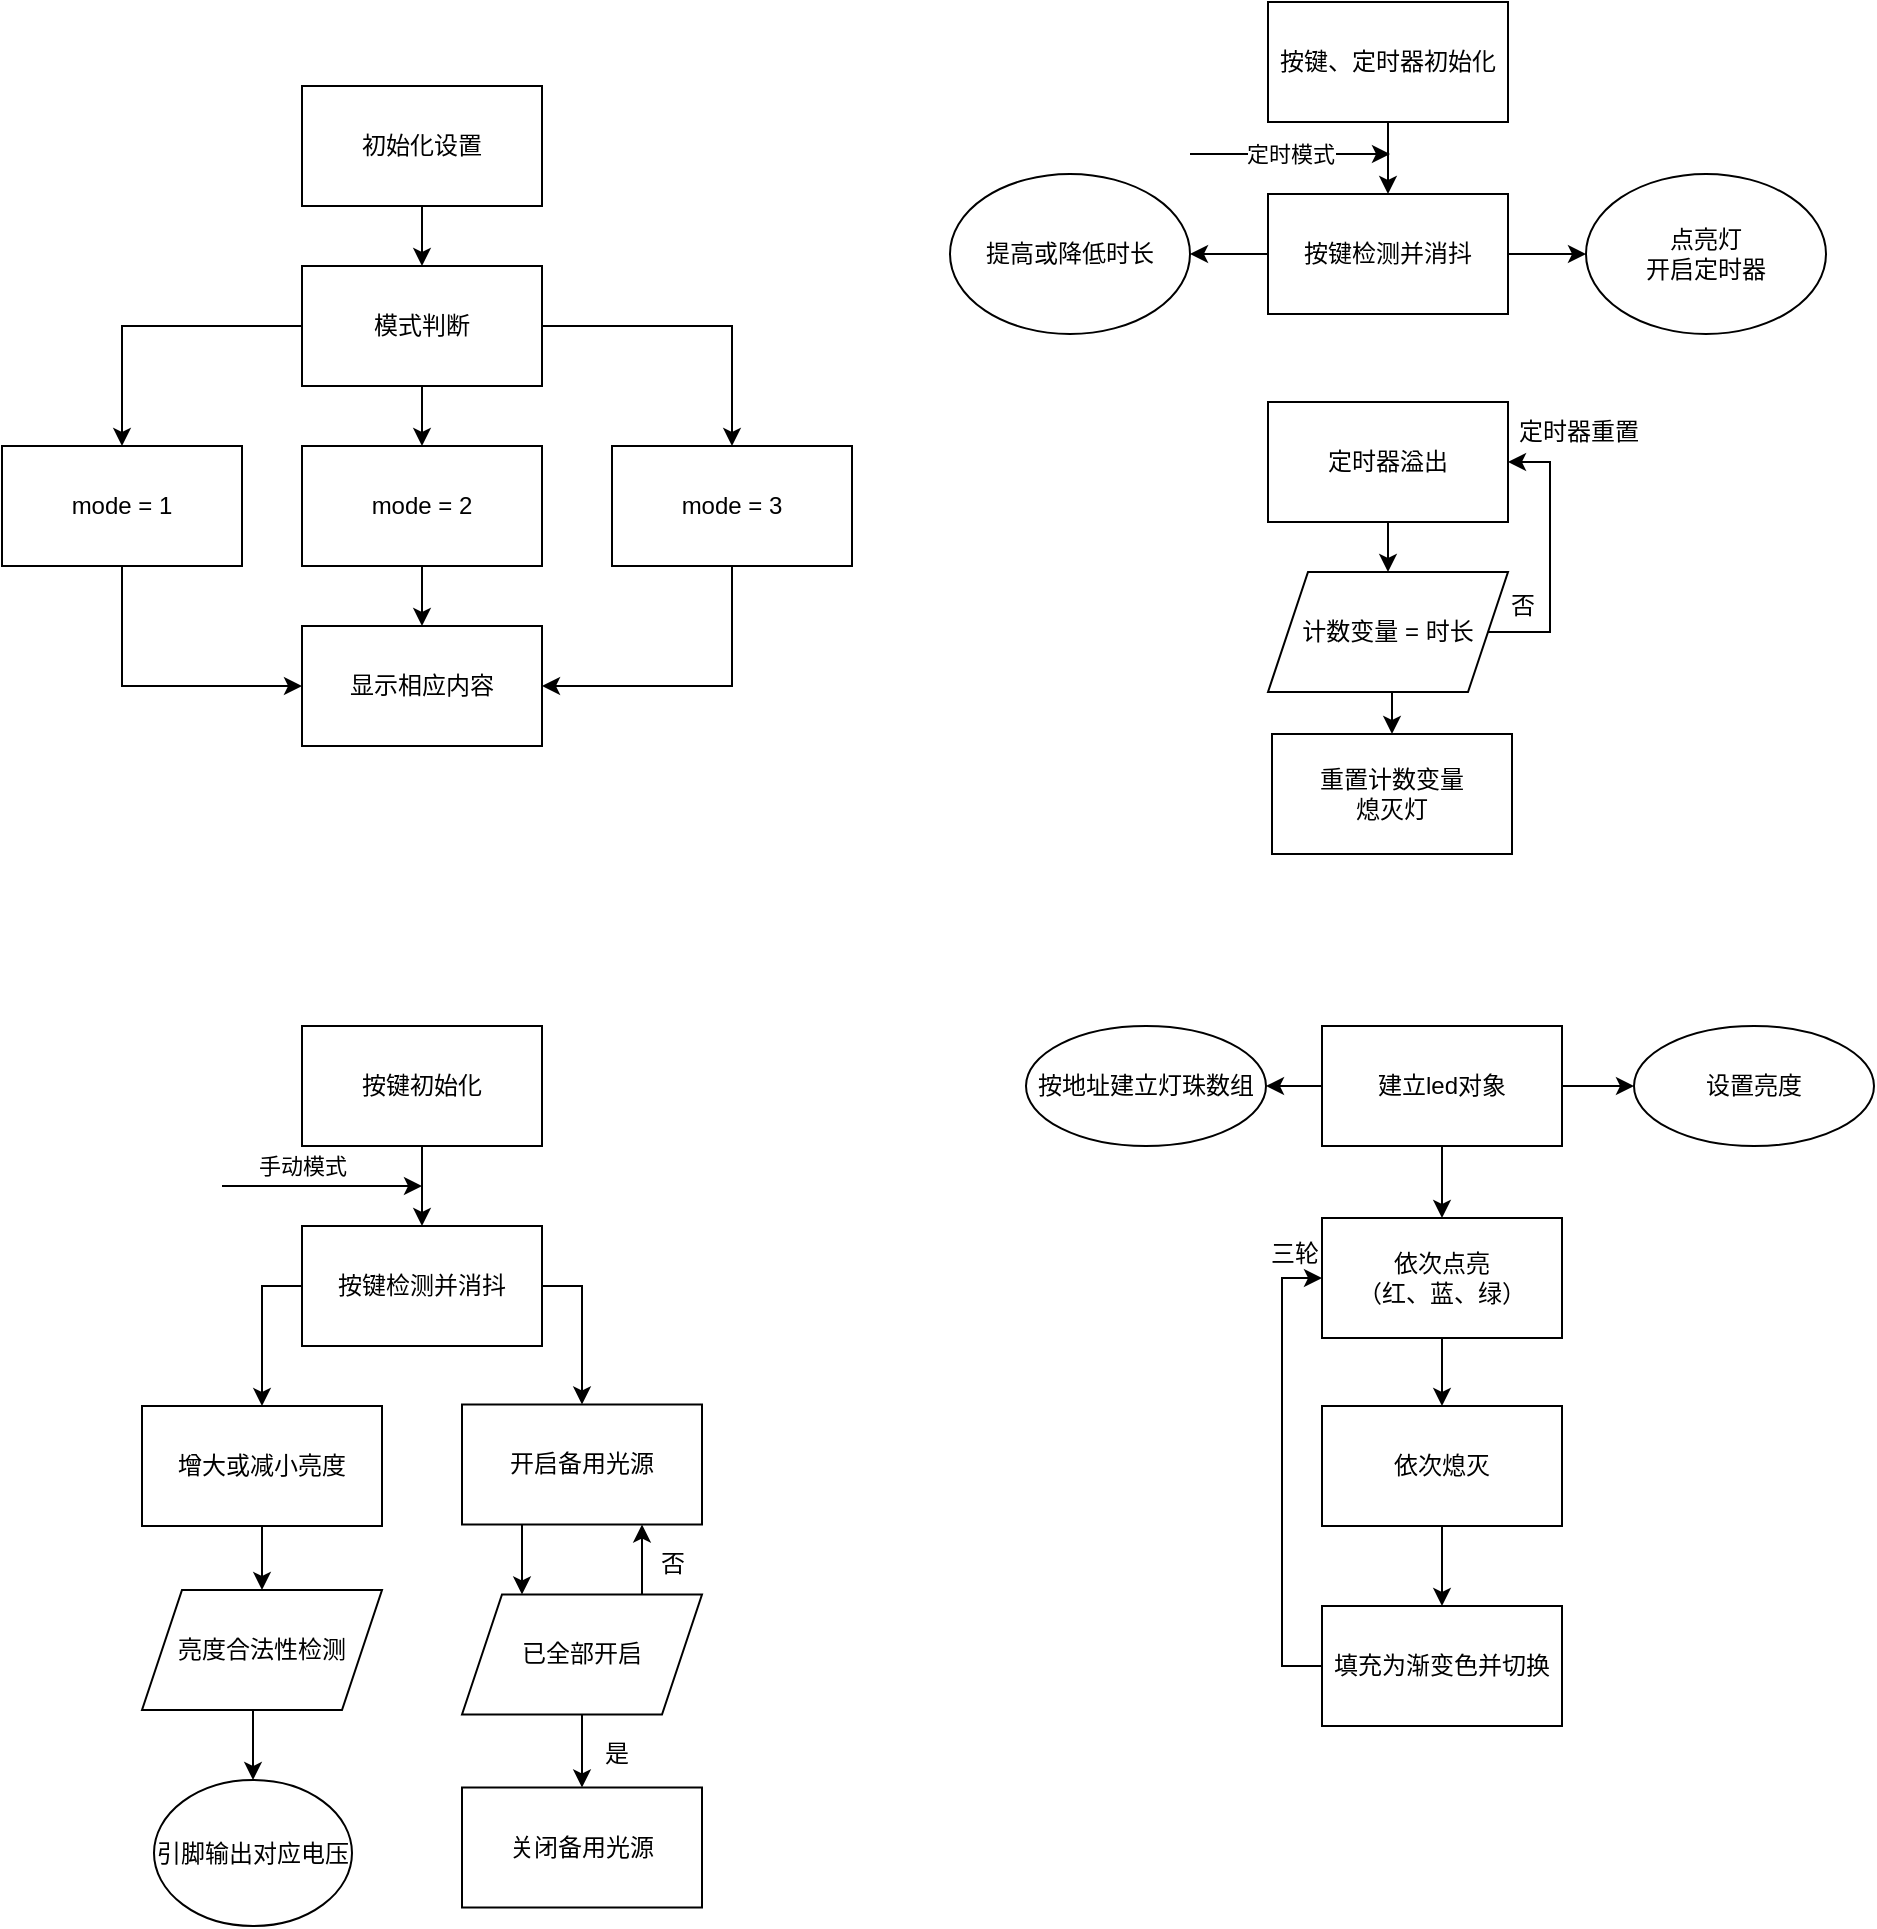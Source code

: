 <mxfile version="16.5.1" type="device"><diagram id="XdiWf3SD2guauTVzQ7L4" name="第 1 页"><mxGraphModel dx="1038" dy="659" grid="0" gridSize="28" guides="1" tooltips="1" connect="1" arrows="1" fold="1" page="1" pageScale="1" pageWidth="1169" pageHeight="1654" math="0" shadow="0"><root><mxCell id="0"/><mxCell id="1" parent="0"/><mxCell id="Gu4pqVH3dIvsJhl8JQ45-9" style="edgeStyle=orthogonalEdgeStyle;rounded=0;orthogonalLoop=1;jettySize=auto;html=1;exitX=0.5;exitY=1;exitDx=0;exitDy=0;entryX=0.5;entryY=0;entryDx=0;entryDy=0;" parent="1" source="Gu4pqVH3dIvsJhl8JQ45-1" target="Gu4pqVH3dIvsJhl8JQ45-2" edge="1"><mxGeometry relative="1" as="geometry"/></mxCell><mxCell id="Gu4pqVH3dIvsJhl8JQ45-1" value="初始化设置" style="rounded=0;whiteSpace=wrap;html=1;" parent="1" vertex="1"><mxGeometry x="370" y="190" width="120" height="60" as="geometry"/></mxCell><mxCell id="Gu4pqVH3dIvsJhl8JQ45-4" value="" style="edgeStyle=orthogonalEdgeStyle;rounded=0;orthogonalLoop=1;jettySize=auto;html=1;" parent="1" source="Gu4pqVH3dIvsJhl8JQ45-2" target="Gu4pqVH3dIvsJhl8JQ45-3" edge="1"><mxGeometry relative="1" as="geometry"/></mxCell><mxCell id="Gu4pqVH3dIvsJhl8JQ45-7" style="edgeStyle=orthogonalEdgeStyle;rounded=0;orthogonalLoop=1;jettySize=auto;html=1;exitX=1;exitY=0.5;exitDx=0;exitDy=0;entryX=0.5;entryY=0;entryDx=0;entryDy=0;" parent="1" source="Gu4pqVH3dIvsJhl8JQ45-2" target="Gu4pqVH3dIvsJhl8JQ45-6" edge="1"><mxGeometry relative="1" as="geometry"/></mxCell><mxCell id="Gu4pqVH3dIvsJhl8JQ45-8" style="edgeStyle=orthogonalEdgeStyle;rounded=0;orthogonalLoop=1;jettySize=auto;html=1;exitX=0.5;exitY=1;exitDx=0;exitDy=0;entryX=0.5;entryY=0;entryDx=0;entryDy=0;" parent="1" source="Gu4pqVH3dIvsJhl8JQ45-2" target="Gu4pqVH3dIvsJhl8JQ45-5" edge="1"><mxGeometry relative="1" as="geometry"/></mxCell><mxCell id="Gu4pqVH3dIvsJhl8JQ45-2" value="模式判断" style="rounded=0;whiteSpace=wrap;html=1;" parent="1" vertex="1"><mxGeometry x="370" y="280" width="120" height="60" as="geometry"/></mxCell><mxCell id="Gu4pqVH3dIvsJhl8JQ45-11" style="edgeStyle=orthogonalEdgeStyle;rounded=0;orthogonalLoop=1;jettySize=auto;html=1;exitX=0.5;exitY=1;exitDx=0;exitDy=0;entryX=0;entryY=0.5;entryDx=0;entryDy=0;" parent="1" source="Gu4pqVH3dIvsJhl8JQ45-3" target="Gu4pqVH3dIvsJhl8JQ45-10" edge="1"><mxGeometry relative="1" as="geometry"/></mxCell><mxCell id="Gu4pqVH3dIvsJhl8JQ45-3" value="mode = 1" style="whiteSpace=wrap;html=1;rounded=0;" parent="1" vertex="1"><mxGeometry x="220" y="370" width="120" height="60" as="geometry"/></mxCell><mxCell id="Gu4pqVH3dIvsJhl8JQ45-12" style="edgeStyle=orthogonalEdgeStyle;rounded=0;orthogonalLoop=1;jettySize=auto;html=1;exitX=0.5;exitY=1;exitDx=0;exitDy=0;entryX=0.5;entryY=0;entryDx=0;entryDy=0;" parent="1" source="Gu4pqVH3dIvsJhl8JQ45-5" target="Gu4pqVH3dIvsJhl8JQ45-10" edge="1"><mxGeometry relative="1" as="geometry"/></mxCell><mxCell id="Gu4pqVH3dIvsJhl8JQ45-5" value="mode = 2" style="whiteSpace=wrap;html=1;rounded=0;" parent="1" vertex="1"><mxGeometry x="370" y="370" width="120" height="60" as="geometry"/></mxCell><mxCell id="Gu4pqVH3dIvsJhl8JQ45-13" style="edgeStyle=orthogonalEdgeStyle;rounded=0;orthogonalLoop=1;jettySize=auto;html=1;exitX=0.5;exitY=1;exitDx=0;exitDy=0;entryX=1;entryY=0.5;entryDx=0;entryDy=0;" parent="1" source="Gu4pqVH3dIvsJhl8JQ45-6" target="Gu4pqVH3dIvsJhl8JQ45-10" edge="1"><mxGeometry relative="1" as="geometry"/></mxCell><mxCell id="Gu4pqVH3dIvsJhl8JQ45-6" value="mode = 3" style="rounded=0;whiteSpace=wrap;html=1;" parent="1" vertex="1"><mxGeometry x="525" y="370" width="120" height="60" as="geometry"/></mxCell><mxCell id="Gu4pqVH3dIvsJhl8JQ45-10" value="显示相应内容" style="rounded=0;whiteSpace=wrap;html=1;" parent="1" vertex="1"><mxGeometry x="370" y="460" width="120" height="60" as="geometry"/></mxCell><mxCell id="Gu4pqVH3dIvsJhl8JQ45-22" style="edgeStyle=orthogonalEdgeStyle;rounded=0;orthogonalLoop=1;jettySize=auto;html=1;exitX=0.5;exitY=1;exitDx=0;exitDy=0;entryX=0.5;entryY=0;entryDx=0;entryDy=0;" parent="1" source="Gu4pqVH3dIvsJhl8JQ45-14" target="Gu4pqVH3dIvsJhl8JQ45-16" edge="1"><mxGeometry relative="1" as="geometry"/></mxCell><mxCell id="Gu4pqVH3dIvsJhl8JQ45-14" value="按键初始化" style="rounded=0;whiteSpace=wrap;html=1;" parent="1" vertex="1"><mxGeometry x="370" y="660" width="120" height="60" as="geometry"/></mxCell><mxCell id="Gu4pqVH3dIvsJhl8JQ45-26" style="edgeStyle=orthogonalEdgeStyle;rounded=0;orthogonalLoop=1;jettySize=auto;html=1;exitX=1;exitY=0.5;exitDx=0;exitDy=0;entryX=0.5;entryY=0;entryDx=0;entryDy=0;" parent="1" source="Gu4pqVH3dIvsJhl8JQ45-16" target="Gu4pqVH3dIvsJhl8JQ45-25" edge="1"><mxGeometry relative="1" as="geometry"/></mxCell><mxCell id="Gu4pqVH3dIvsJhl8JQ45-28" style="edgeStyle=orthogonalEdgeStyle;rounded=0;orthogonalLoop=1;jettySize=auto;html=1;exitX=0;exitY=0.5;exitDx=0;exitDy=0;entryX=0.5;entryY=0;entryDx=0;entryDy=0;" parent="1" source="Gu4pqVH3dIvsJhl8JQ45-16" target="Gu4pqVH3dIvsJhl8JQ45-23" edge="1"><mxGeometry relative="1" as="geometry"/></mxCell><mxCell id="Gu4pqVH3dIvsJhl8JQ45-16" value="按键检测并消抖" style="rounded=0;whiteSpace=wrap;html=1;" parent="1" vertex="1"><mxGeometry x="370" y="760" width="120" height="60" as="geometry"/></mxCell><mxCell id="Gu4pqVH3dIvsJhl8JQ45-20" value="" style="endArrow=classic;html=1;rounded=0;" parent="1" edge="1"><mxGeometry relative="1" as="geometry"><mxPoint x="330" y="740" as="sourcePoint"/><mxPoint x="430" y="740" as="targetPoint"/></mxGeometry></mxCell><mxCell id="Gu4pqVH3dIvsJhl8JQ45-21" value="手动模式" style="edgeLabel;resizable=0;html=1;align=center;verticalAlign=middle;" parent="Gu4pqVH3dIvsJhl8JQ45-20" connectable="0" vertex="1"><mxGeometry relative="1" as="geometry"><mxPoint x="-10" y="-10" as="offset"/></mxGeometry></mxCell><mxCell id="Gu4pqVH3dIvsJhl8JQ45-90" style="edgeStyle=orthogonalEdgeStyle;rounded=0;orthogonalLoop=1;jettySize=auto;html=1;exitX=0.5;exitY=1;exitDx=0;exitDy=0;entryX=0.5;entryY=0;entryDx=0;entryDy=0;" parent="1" source="Gu4pqVH3dIvsJhl8JQ45-23" target="Gu4pqVH3dIvsJhl8JQ45-78" edge="1"><mxGeometry relative="1" as="geometry"/></mxCell><mxCell id="Gu4pqVH3dIvsJhl8JQ45-23" value="增大或减小亮度" style="rounded=0;whiteSpace=wrap;html=1;" parent="1" vertex="1"><mxGeometry x="290" y="850" width="120" height="60" as="geometry"/></mxCell><mxCell id="Gu4pqVH3dIvsJhl8JQ45-36" style="edgeStyle=orthogonalEdgeStyle;rounded=0;orthogonalLoop=1;jettySize=auto;html=1;exitX=0.25;exitY=1;exitDx=0;exitDy=0;entryX=0.25;entryY=0;entryDx=0;entryDy=0;" parent="1" source="Gu4pqVH3dIvsJhl8JQ45-25" target="Gu4pqVH3dIvsJhl8JQ45-34" edge="1"><mxGeometry relative="1" as="geometry"/></mxCell><mxCell id="Gu4pqVH3dIvsJhl8JQ45-25" value="开启备用光源" style="rounded=0;whiteSpace=wrap;html=1;" parent="1" vertex="1"><mxGeometry x="450" y="849.25" width="120" height="60" as="geometry"/></mxCell><mxCell id="Gu4pqVH3dIvsJhl8JQ45-37" style="edgeStyle=orthogonalEdgeStyle;rounded=0;orthogonalLoop=1;jettySize=auto;html=1;exitX=0.75;exitY=0;exitDx=0;exitDy=0;entryX=0.75;entryY=1;entryDx=0;entryDy=0;" parent="1" source="Gu4pqVH3dIvsJhl8JQ45-34" target="Gu4pqVH3dIvsJhl8JQ45-25" edge="1"><mxGeometry relative="1" as="geometry"/></mxCell><mxCell id="Gu4pqVH3dIvsJhl8JQ45-44" style="edgeStyle=orthogonalEdgeStyle;rounded=0;orthogonalLoop=1;jettySize=auto;html=1;exitX=0.5;exitY=1;exitDx=0;exitDy=0;entryX=0.5;entryY=0;entryDx=0;entryDy=0;" parent="1" source="Gu4pqVH3dIvsJhl8JQ45-34" target="Gu4pqVH3dIvsJhl8JQ45-43" edge="1"><mxGeometry relative="1" as="geometry"/></mxCell><mxCell id="Gu4pqVH3dIvsJhl8JQ45-34" value="已全部开启" style="shape=parallelogram;perimeter=parallelogramPerimeter;whiteSpace=wrap;html=1;fixedSize=1;" parent="1" vertex="1"><mxGeometry x="450" y="944.25" width="120" height="60" as="geometry"/></mxCell><mxCell id="Gu4pqVH3dIvsJhl8JQ45-38" value="否" style="text;html=1;align=center;verticalAlign=middle;resizable=0;points=[];autosize=1;strokeColor=none;fillColor=none;" parent="1" vertex="1"><mxGeometry x="540" y="919.25" width="30" height="20" as="geometry"/></mxCell><mxCell id="Gu4pqVH3dIvsJhl8JQ45-39" value="引脚输出对应电压" style="ellipse;whiteSpace=wrap;html=1;" parent="1" vertex="1"><mxGeometry x="296" y="1037" width="99" height="73" as="geometry"/></mxCell><mxCell id="Gu4pqVH3dIvsJhl8JQ45-43" value="关闭备用光源" style="rounded=0;whiteSpace=wrap;html=1;" parent="1" vertex="1"><mxGeometry x="450" y="1040.75" width="120" height="60" as="geometry"/></mxCell><mxCell id="Gu4pqVH3dIvsJhl8JQ45-45" value="是" style="text;html=1;align=center;verticalAlign=middle;resizable=0;points=[];autosize=1;strokeColor=none;fillColor=none;" parent="1" vertex="1"><mxGeometry x="512" y="1014.25" width="30" height="20" as="geometry"/></mxCell><mxCell id="Gu4pqVH3dIvsJhl8JQ45-58" value="" style="edgeStyle=orthogonalEdgeStyle;rounded=0;orthogonalLoop=1;jettySize=auto;html=1;" parent="1" source="Gu4pqVH3dIvsJhl8JQ45-54" target="Gu4pqVH3dIvsJhl8JQ45-57" edge="1"><mxGeometry relative="1" as="geometry"/></mxCell><mxCell id="Gu4pqVH3dIvsJhl8JQ45-60" value="" style="edgeStyle=orthogonalEdgeStyle;rounded=0;orthogonalLoop=1;jettySize=auto;html=1;" parent="1" source="Gu4pqVH3dIvsJhl8JQ45-54" target="Gu4pqVH3dIvsJhl8JQ45-59" edge="1"><mxGeometry relative="1" as="geometry"/></mxCell><mxCell id="Gu4pqVH3dIvsJhl8JQ45-70" value="" style="edgeStyle=orthogonalEdgeStyle;rounded=0;orthogonalLoop=1;jettySize=auto;html=1;" parent="1" source="Gu4pqVH3dIvsJhl8JQ45-54" target="Gu4pqVH3dIvsJhl8JQ45-69" edge="1"><mxGeometry relative="1" as="geometry"/></mxCell><mxCell id="Gu4pqVH3dIvsJhl8JQ45-54" value="建立led对象" style="rounded=0;whiteSpace=wrap;html=1;" parent="1" vertex="1"><mxGeometry x="880" y="660" width="120" height="60" as="geometry"/></mxCell><mxCell id="Gu4pqVH3dIvsJhl8JQ45-57" value="设置亮度" style="ellipse;whiteSpace=wrap;html=1;rounded=0;" parent="1" vertex="1"><mxGeometry x="1036" y="660" width="120" height="60" as="geometry"/></mxCell><mxCell id="Gu4pqVH3dIvsJhl8JQ45-63" style="edgeStyle=orthogonalEdgeStyle;rounded=0;orthogonalLoop=1;jettySize=auto;html=1;exitX=0.5;exitY=1;exitDx=0;exitDy=0;entryX=0.5;entryY=0;entryDx=0;entryDy=0;" parent="1" source="Gu4pqVH3dIvsJhl8JQ45-59" target="Gu4pqVH3dIvsJhl8JQ45-61" edge="1"><mxGeometry relative="1" as="geometry"/></mxCell><mxCell id="Gu4pqVH3dIvsJhl8JQ45-59" value="依次点亮&lt;br&gt;（红、蓝、绿）" style="whiteSpace=wrap;html=1;rounded=0;" parent="1" vertex="1"><mxGeometry x="880" y="756" width="120" height="60" as="geometry"/></mxCell><mxCell id="Gu4pqVH3dIvsJhl8JQ45-64" style="edgeStyle=orthogonalEdgeStyle;rounded=0;orthogonalLoop=1;jettySize=auto;html=1;exitX=0.5;exitY=1;exitDx=0;exitDy=0;entryX=0.5;entryY=0;entryDx=0;entryDy=0;" parent="1" source="Gu4pqVH3dIvsJhl8JQ45-61" target="Gu4pqVH3dIvsJhl8JQ45-62" edge="1"><mxGeometry relative="1" as="geometry"/></mxCell><mxCell id="Gu4pqVH3dIvsJhl8JQ45-61" value="依次熄灭" style="rounded=0;whiteSpace=wrap;html=1;" parent="1" vertex="1"><mxGeometry x="880" y="850" width="120" height="60" as="geometry"/></mxCell><mxCell id="Gu4pqVH3dIvsJhl8JQ45-67" style="edgeStyle=orthogonalEdgeStyle;rounded=0;orthogonalLoop=1;jettySize=auto;html=1;exitX=0;exitY=0.5;exitDx=0;exitDy=0;entryX=0;entryY=0.5;entryDx=0;entryDy=0;" parent="1" source="Gu4pqVH3dIvsJhl8JQ45-62" target="Gu4pqVH3dIvsJhl8JQ45-59" edge="1"><mxGeometry relative="1" as="geometry"/></mxCell><mxCell id="Gu4pqVH3dIvsJhl8JQ45-62" value="填充为渐变色并切换" style="rounded=0;whiteSpace=wrap;html=1;" parent="1" vertex="1"><mxGeometry x="880" y="950" width="120" height="60" as="geometry"/></mxCell><mxCell id="Gu4pqVH3dIvsJhl8JQ45-68" value="三轮" style="text;html=1;align=center;verticalAlign=middle;resizable=0;points=[];autosize=1;strokeColor=none;fillColor=none;" parent="1" vertex="1"><mxGeometry x="852" y="760" width="28" height="28" as="geometry"/></mxCell><mxCell id="Gu4pqVH3dIvsJhl8JQ45-69" value="按地址建立灯珠数组" style="ellipse;whiteSpace=wrap;html=1;rounded=0;" parent="1" vertex="1"><mxGeometry x="732" y="660" width="120" height="60" as="geometry"/></mxCell><mxCell id="Gu4pqVH3dIvsJhl8JQ45-82" style="edgeStyle=orthogonalEdgeStyle;rounded=0;orthogonalLoop=1;jettySize=auto;html=1;exitX=0.5;exitY=1;exitDx=0;exitDy=0;entryX=0.5;entryY=0;entryDx=0;entryDy=0;" parent="1" source="Gu4pqVH3dIvsJhl8JQ45-78" target="Gu4pqVH3dIvsJhl8JQ45-39" edge="1"><mxGeometry relative="1" as="geometry"/></mxCell><mxCell id="Gu4pqVH3dIvsJhl8JQ45-78" value="亮度合法性检测" style="shape=parallelogram;perimeter=parallelogramPerimeter;whiteSpace=wrap;html=1;fixedSize=1;" parent="1" vertex="1"><mxGeometry x="290" y="942" width="120" height="60" as="geometry"/></mxCell><mxCell id="Gu4pqVH3dIvsJhl8JQ45-86" style="edgeStyle=orthogonalEdgeStyle;rounded=0;orthogonalLoop=1;jettySize=auto;html=1;exitX=0.5;exitY=1;exitDx=0;exitDy=0;entryX=0.5;entryY=0;entryDx=0;entryDy=0;" parent="1" source="Gu4pqVH3dIvsJhl8JQ45-84" target="Gu4pqVH3dIvsJhl8JQ45-85" edge="1"><mxGeometry relative="1" as="geometry"/></mxCell><mxCell id="Gu4pqVH3dIvsJhl8JQ45-84" value="按键、定时器初始化" style="rounded=0;whiteSpace=wrap;html=1;" parent="1" vertex="1"><mxGeometry x="853" y="148" width="120" height="60" as="geometry"/></mxCell><mxCell id="Gu4pqVH3dIvsJhl8JQ45-93" style="edgeStyle=orthogonalEdgeStyle;rounded=0;orthogonalLoop=1;jettySize=auto;html=1;exitX=0;exitY=0.5;exitDx=0;exitDy=0;entryX=1;entryY=0.5;entryDx=0;entryDy=0;" parent="1" source="Gu4pqVH3dIvsJhl8JQ45-85" target="Gu4pqVH3dIvsJhl8JQ45-91" edge="1"><mxGeometry relative="1" as="geometry"/></mxCell><mxCell id="Gu4pqVH3dIvsJhl8JQ45-101" style="edgeStyle=orthogonalEdgeStyle;rounded=0;orthogonalLoop=1;jettySize=auto;html=1;exitX=1;exitY=0.5;exitDx=0;exitDy=0;entryX=0;entryY=0.5;entryDx=0;entryDy=0;" parent="1" source="Gu4pqVH3dIvsJhl8JQ45-85" target="Gu4pqVH3dIvsJhl8JQ45-99" edge="1"><mxGeometry relative="1" as="geometry"/></mxCell><mxCell id="Gu4pqVH3dIvsJhl8JQ45-85" value="按键检测并消抖" style="rounded=0;whiteSpace=wrap;html=1;" parent="1" vertex="1"><mxGeometry x="853" y="244" width="120" height="60" as="geometry"/></mxCell><mxCell id="Gu4pqVH3dIvsJhl8JQ45-87" value="" style="endArrow=classic;html=1;rounded=0;" parent="1" edge="1"><mxGeometry relative="1" as="geometry"><mxPoint x="814" y="224" as="sourcePoint"/><mxPoint x="914" y="224" as="targetPoint"/></mxGeometry></mxCell><mxCell id="Gu4pqVH3dIvsJhl8JQ45-88" value="定时模式" style="edgeLabel;resizable=0;html=1;align=center;verticalAlign=middle;" parent="Gu4pqVH3dIvsJhl8JQ45-87" connectable="0" vertex="1"><mxGeometry relative="1" as="geometry"/></mxCell><mxCell id="Gu4pqVH3dIvsJhl8JQ45-91" value="提高或降低时长" style="ellipse;whiteSpace=wrap;html=1;" parent="1" vertex="1"><mxGeometry x="694" y="234" width="120" height="80" as="geometry"/></mxCell><mxCell id="Gu4pqVH3dIvsJhl8JQ45-99" value="点亮灯&lt;br&gt;开启定时器" style="ellipse;whiteSpace=wrap;html=1;" parent="1" vertex="1"><mxGeometry x="1012" y="234" width="120" height="80" as="geometry"/></mxCell><mxCell id="Gu4pqVH3dIvsJhl8JQ45-104" style="edgeStyle=orthogonalEdgeStyle;rounded=0;orthogonalLoop=1;jettySize=auto;html=1;exitX=0.5;exitY=1;exitDx=0;exitDy=0;entryX=0.5;entryY=0;entryDx=0;entryDy=0;" parent="1" source="Gu4pqVH3dIvsJhl8JQ45-102" target="Gu4pqVH3dIvsJhl8JQ45-103" edge="1"><mxGeometry relative="1" as="geometry"/></mxCell><mxCell id="Gu4pqVH3dIvsJhl8JQ45-102" value="定时器溢出" style="rounded=0;whiteSpace=wrap;html=1;" parent="1" vertex="1"><mxGeometry x="853" y="348" width="120" height="60" as="geometry"/></mxCell><mxCell id="Gu4pqVH3dIvsJhl8JQ45-108" style="edgeStyle=orthogonalEdgeStyle;rounded=0;orthogonalLoop=1;jettySize=auto;html=1;exitX=1;exitY=0.5;exitDx=0;exitDy=0;entryX=1;entryY=0.5;entryDx=0;entryDy=0;" parent="1" source="Gu4pqVH3dIvsJhl8JQ45-103" target="Gu4pqVH3dIvsJhl8JQ45-102" edge="1"><mxGeometry relative="1" as="geometry"><mxPoint x="1014.333" y="354.167" as="targetPoint"/><Array as="points"><mxPoint x="994" y="463"/><mxPoint x="994" y="378"/></Array></mxGeometry></mxCell><mxCell id="Gu4pqVH3dIvsJhl8JQ45-112" style="edgeStyle=orthogonalEdgeStyle;rounded=0;orthogonalLoop=1;jettySize=auto;html=1;exitX=0.5;exitY=1;exitDx=0;exitDy=0;entryX=0.5;entryY=0;entryDx=0;entryDy=0;" parent="1" source="Gu4pqVH3dIvsJhl8JQ45-103" target="Gu4pqVH3dIvsJhl8JQ45-111" edge="1"><mxGeometry relative="1" as="geometry"/></mxCell><mxCell id="Gu4pqVH3dIvsJhl8JQ45-103" value="计数变量 = 时长" style="shape=parallelogram;perimeter=parallelogramPerimeter;whiteSpace=wrap;html=1;fixedSize=1;" parent="1" vertex="1"><mxGeometry x="853" y="433" width="120" height="60" as="geometry"/></mxCell><mxCell id="Gu4pqVH3dIvsJhl8JQ45-109" value="定时器重置" style="text;html=1;align=center;verticalAlign=middle;resizable=0;points=[];autosize=1;strokeColor=none;fillColor=none;" parent="1" vertex="1"><mxGeometry x="973" y="354" width="70" height="18" as="geometry"/></mxCell><mxCell id="Gu4pqVH3dIvsJhl8JQ45-110" value="否" style="text;html=1;align=center;verticalAlign=middle;resizable=0;points=[];autosize=1;strokeColor=none;fillColor=none;" parent="1" vertex="1"><mxGeometry x="969" y="441" width="22" height="18" as="geometry"/></mxCell><mxCell id="Gu4pqVH3dIvsJhl8JQ45-111" value="重置计数变量&lt;br&gt;熄灭灯" style="rounded=0;whiteSpace=wrap;html=1;" parent="1" vertex="1"><mxGeometry x="855" y="514" width="120" height="60" as="geometry"/></mxCell></root></mxGraphModel></diagram></mxfile>